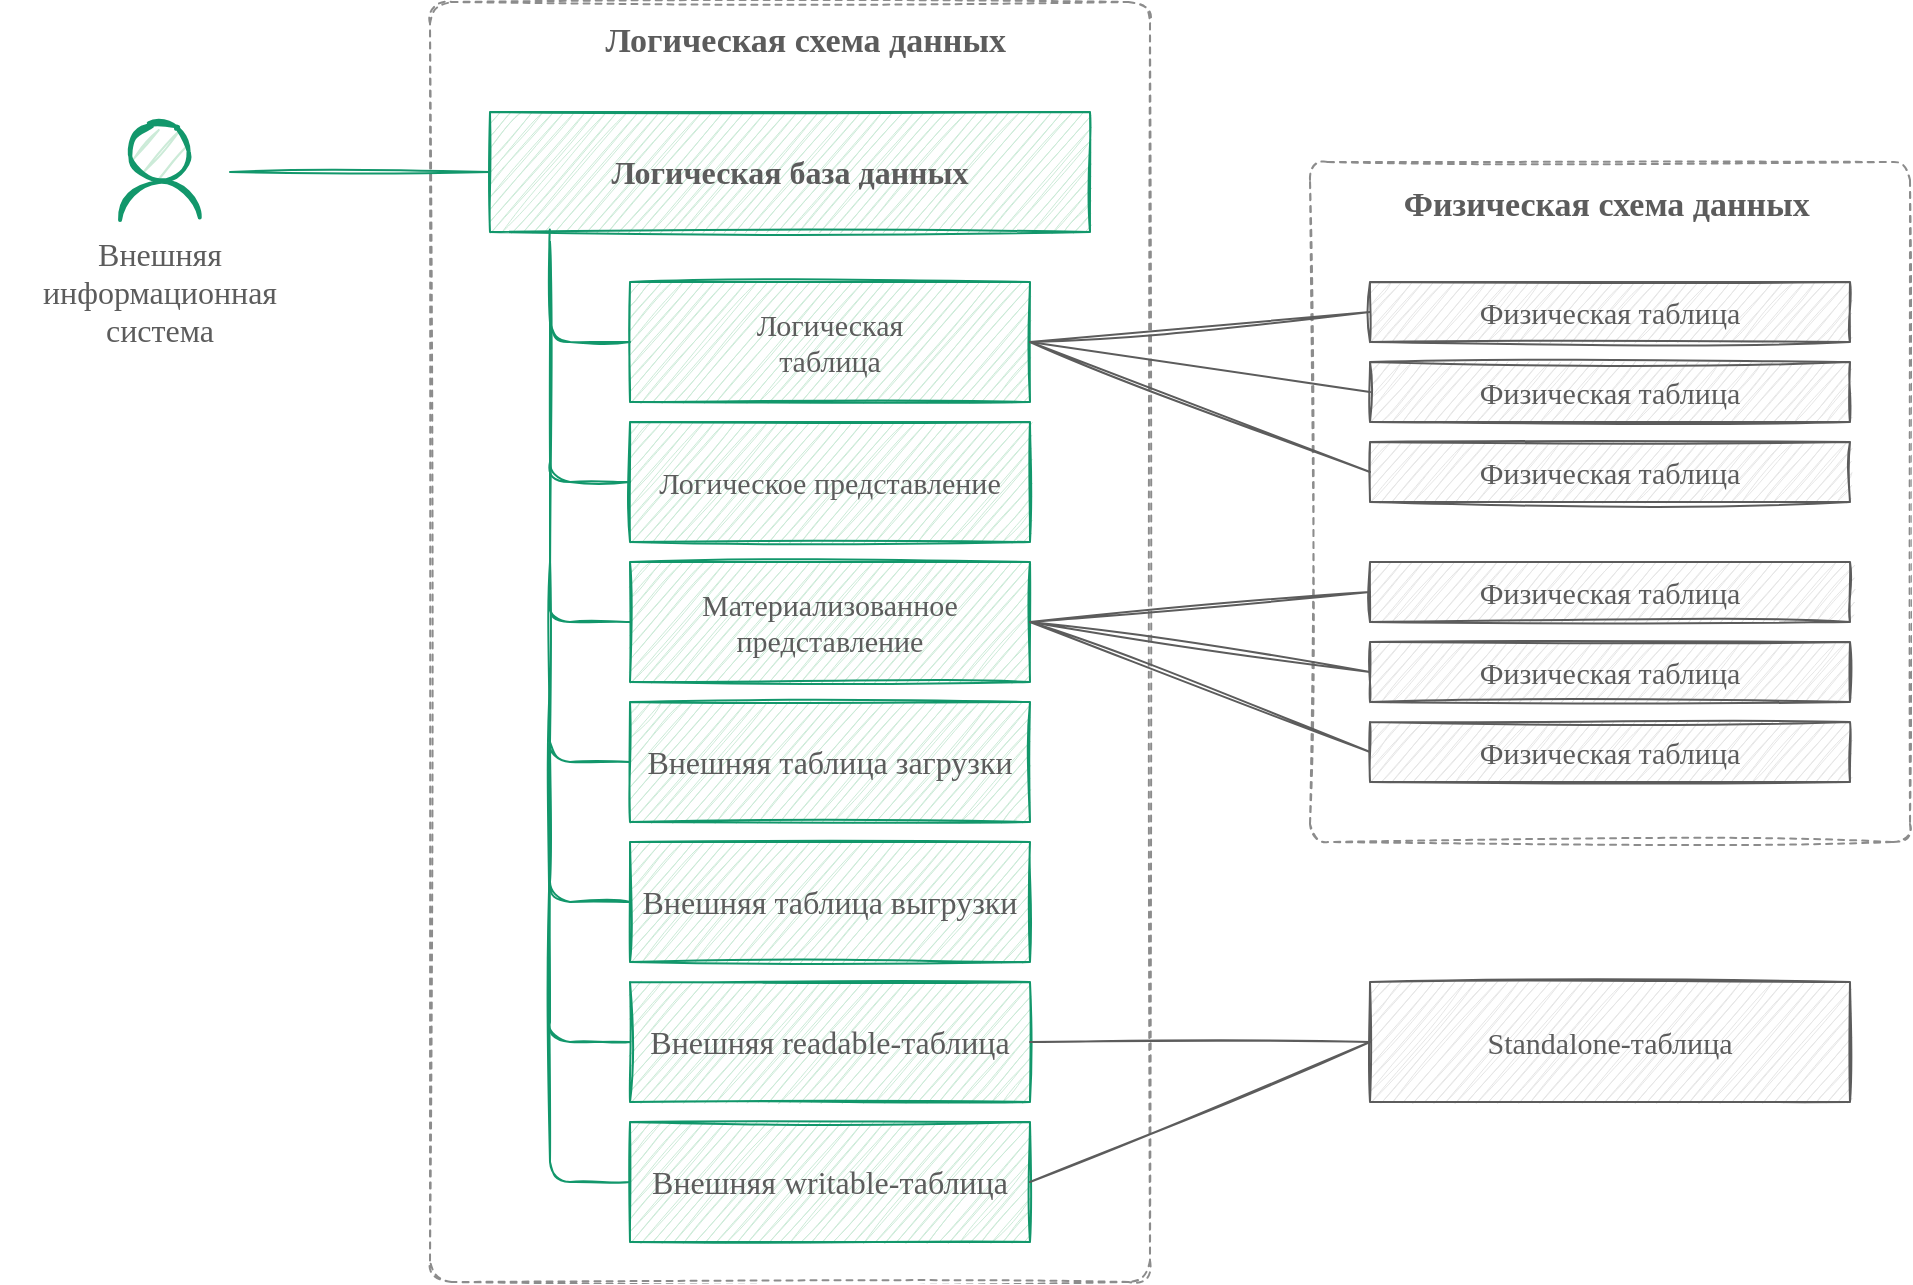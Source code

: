 <mxfile version="17.1.2" type="device"><diagram id="xtoYDrU6jaPSoKlhzPd6" name="Page-1"><mxGraphModel dx="1635" dy="971" grid="1" gridSize="10" guides="1" tooltips="1" connect="1" arrows="1" fold="1" page="1" pageScale="1" pageWidth="969" pageHeight="660" math="0" shadow="0"><root><mxCell id="0"/><mxCell id="1" parent="0"/><mxCell id="xRLI0KIvnwsDMY8a8rxQ-1" value="" style="rounded=1;whiteSpace=wrap;html=1;fillColor=none;arcSize=3;strokeColor=#5C5C5C;dashed=1;shadow=0;sketch=1;opacity=70;" parent="1" vertex="1"><mxGeometry x="220" y="10" width="360" height="640" as="geometry"/></mxCell><mxCell id="xRLI0KIvnwsDMY8a8rxQ-2" value="" style="rounded=1;whiteSpace=wrap;html=1;fillColor=none;arcSize=3;strokeColor=#5C5C5C;dashed=1;sketch=1;opacity=70;" parent="1" vertex="1"><mxGeometry x="660" y="90" width="300" height="340" as="geometry"/></mxCell><mxCell id="xRLI0KIvnwsDMY8a8rxQ-3" value="&lt;font color=&quot;#5c5c5c&quot; size=&quot;1&quot;&gt;&lt;span&gt;&lt;b style=&quot;font-size: 16px&quot;&gt;Логическая база данных&lt;/b&gt;&lt;/span&gt;&lt;/font&gt;" style="rounded=0;whiteSpace=wrap;html=1;fontStyle=0;sketch=1;fontFamily=Comic Sans MS;strokeColor=#12976B;fillColor=#CCEBD8;" parent="1" vertex="1"><mxGeometry x="250" y="65" width="300" height="60" as="geometry"/></mxCell><mxCell id="xRLI0KIvnwsDMY8a8rxQ-4" value="" style="group;fontStyle=1;fontFamily=Comic Sans MS;sketch=1;" parent="1" vertex="1" connectable="0"><mxGeometry x="65" y="70" width="40" height="70" as="geometry"/></mxCell><mxCell id="xRLI0KIvnwsDMY8a8rxQ-5" value="" style="ellipse;whiteSpace=wrap;html=1;rounded=0;strokeWidth=2;sketch=1;fontFamily=Comic Sans MS;strokeColor=#12976B;fillColor=#CCEBD8;" parent="xRLI0KIvnwsDMY8a8rxQ-4" vertex="1"><mxGeometry x="5" width="30" height="30" as="geometry"/></mxCell><mxCell id="xRLI0KIvnwsDMY8a8rxQ-6" value="" style="verticalLabelPosition=bottom;verticalAlign=top;html=1;shape=mxgraph.basic.arc;startAngle=0.758;endAngle=0.232;rounded=0;strokeWidth=2;sketch=1;fontFamily=Comic Sans MS;strokeColor=#12976B;" parent="xRLI0KIvnwsDMY8a8rxQ-4" vertex="1"><mxGeometry y="30" width="40" height="40" as="geometry"/></mxCell><mxCell id="xRLI0KIvnwsDMY8a8rxQ-7" value="&lt;font color=&quot;#5c5c5c&quot; size=&quot;1&quot;&gt;&lt;span style=&quot;font-size: 16px ; font-weight: normal&quot;&gt;Внешняя информационная система&lt;/span&gt;&lt;/font&gt;" style="text;whiteSpace=wrap;html=1;fontStyle=1;align=center;fontFamily=Comic Sans MS;sketch=1;" parent="1" vertex="1"><mxGeometry x="5" y="120" width="160" height="80" as="geometry"/></mxCell><mxCell id="xRLI0KIvnwsDMY8a8rxQ-8" value="&lt;font color=&quot;#5c5c5c&quot; style=&quot;font-size: 15px&quot;&gt;&lt;span style=&quot;font-size: 15px&quot;&gt;&lt;span style=&quot;font-size: 15px&quot;&gt;Логическая &lt;br&gt;таблица&lt;/span&gt;&lt;/span&gt;&lt;/font&gt;" style="rounded=0;whiteSpace=wrap;html=1;fontStyle=0;sketch=1;fontFamily=Comic Sans MS;strokeColor=#12976B;fillColor=#CCEBD8;fontSize=15;" parent="1" vertex="1"><mxGeometry x="320" y="150" width="200" height="60" as="geometry"/></mxCell><mxCell id="xRLI0KIvnwsDMY8a8rxQ-9" value="&lt;font color=&quot;#5c5c5c&quot; style=&quot;font-size: 15px;&quot;&gt;&lt;span style=&quot;font-size: 15px;&quot;&gt;&lt;span style=&quot;font-size: 15px;&quot;&gt;Логическое представление&lt;/span&gt;&lt;/span&gt;&lt;/font&gt;" style="rounded=0;whiteSpace=wrap;html=1;fontStyle=0;sketch=1;fontFamily=Comic Sans MS;strokeColor=#12976B;fillColor=#CCEBD8;fontSize=15;" parent="1" vertex="1"><mxGeometry x="320" y="220" width="200" height="60" as="geometry"/></mxCell><mxCell id="xRLI0KIvnwsDMY8a8rxQ-10" value="&lt;font color=&quot;#5c5c5c&quot; size=&quot;1&quot;&gt;&lt;span&gt;&lt;span style=&quot;font-size: 16px&quot;&gt;Внешняя таблица загрузки&lt;/span&gt;&lt;/span&gt;&lt;/font&gt;" style="rounded=0;whiteSpace=wrap;html=1;fontStyle=0;sketch=1;fontFamily=Comic Sans MS;strokeColor=#12976B;fillColor=#CCEBD8;" parent="1" vertex="1"><mxGeometry x="320" y="360" width="200" height="60" as="geometry"/></mxCell><mxCell id="xRLI0KIvnwsDMY8a8rxQ-11" value="&lt;font color=&quot;#5c5c5c&quot; size=&quot;1&quot;&gt;&lt;span&gt;&lt;span style=&quot;font-size: 16px&quot;&gt;Внешняя таблица выгрузки&lt;/span&gt;&lt;/span&gt;&lt;/font&gt;" style="rounded=0;whiteSpace=wrap;html=1;fontStyle=0;sketch=1;fontFamily=Comic Sans MS;strokeColor=#12976B;fillColor=#CCEBD8;" parent="1" vertex="1"><mxGeometry x="320" y="430" width="200" height="60" as="geometry"/></mxCell><mxCell id="xRLI0KIvnwsDMY8a8rxQ-12" value="&lt;font color=&quot;#5c5c5c&quot; style=&quot;font-size: 15px;&quot;&gt;&lt;span style=&quot;font-size: 15px;&quot;&gt;&lt;span style=&quot;font-size: 15px;&quot;&gt;Материализованное представление&lt;/span&gt;&lt;/span&gt;&lt;/font&gt;" style="rounded=0;whiteSpace=wrap;html=1;fontStyle=0;sketch=1;fontFamily=Comic Sans MS;strokeColor=#12976B;fillColor=#CCEBD8;fontSize=15;" parent="1" vertex="1"><mxGeometry x="320" y="290" width="200" height="60" as="geometry"/></mxCell><mxCell id="xRLI0KIvnwsDMY8a8rxQ-13" value="&lt;font color=&quot;#5c5c5c&quot; style=&quot;font-size: 15px&quot;&gt;&lt;span style=&quot;font-size: 15px&quot;&gt;Физическая таблица &lt;br&gt;&lt;/span&gt;&lt;/font&gt;" style="rounded=0;whiteSpace=wrap;html=1;fontStyle=0;sketch=1;fontFamily=Comic Sans MS;strokeColor=#5C5C5C;fillColor=#E6E6E6;fontSize=15;" parent="1" vertex="1"><mxGeometry x="690" y="150" width="240" height="30" as="geometry"/></mxCell><mxCell id="xRLI0KIvnwsDMY8a8rxQ-16" value="" style="endArrow=none;html=1;shadow=0;fontFamily=Comic Sans MS;fontSize=11;sketch=1;strokeColor=#12976B;endFill=0;" parent="1" edge="1"><mxGeometry width="50" height="50" relative="1" as="geometry"><mxPoint x="120" y="95" as="sourcePoint"/><mxPoint x="250" y="95" as="targetPoint"/></mxGeometry></mxCell><mxCell id="xRLI0KIvnwsDMY8a8rxQ-17" value="" style="endArrow=none;html=1;fontColor=#5C5C5C;sketch=1;strokeColor=#5C5C5C;endFill=0;exitX=1;exitY=0.5;exitDx=0;exitDy=0;entryX=0;entryY=0.5;entryDx=0;entryDy=0;" parent="1" source="xRLI0KIvnwsDMY8a8rxQ-8" target="xRLI0KIvnwsDMY8a8rxQ-13" edge="1"><mxGeometry width="50" height="50" relative="1" as="geometry"><mxPoint x="603" y="230" as="sourcePoint"/><mxPoint x="603" y="358" as="targetPoint"/><Array as="points"/></mxGeometry></mxCell><mxCell id="xRLI0KIvnwsDMY8a8rxQ-18" value="" style="endArrow=none;html=1;fontColor=#5C5C5C;sketch=1;strokeColor=#5C5C5C;endFill=0;entryX=0;entryY=0.5;entryDx=0;entryDy=0;exitX=1;exitY=0.5;exitDx=0;exitDy=0;" parent="1" source="xRLI0KIvnwsDMY8a8rxQ-8" target="jamXHvTzaZC2TgecTbte-1" edge="1"><mxGeometry width="50" height="50" relative="1" as="geometry"><mxPoint x="650" y="189" as="sourcePoint"/><mxPoint x="700" y="168" as="targetPoint"/><Array as="points"/></mxGeometry></mxCell><mxCell id="xRLI0KIvnwsDMY8a8rxQ-19" value="" style="endArrow=none;html=1;fontColor=#5C5C5C;sketch=1;strokeColor=#5C5C5C;endFill=0;entryX=0;entryY=0.5;entryDx=0;entryDy=0;exitX=1;exitY=0.5;exitDx=0;exitDy=0;" parent="1" source="xRLI0KIvnwsDMY8a8rxQ-8" target="jamXHvTzaZC2TgecTbte-2" edge="1"><mxGeometry width="50" height="50" relative="1" as="geometry"><mxPoint x="650" y="190" as="sourcePoint"/><mxPoint x="700" y="240" as="targetPoint"/><Array as="points"/></mxGeometry></mxCell><mxCell id="xRLI0KIvnwsDMY8a8rxQ-20" value="" style="endArrow=none;html=1;fontColor=#5C5C5C;sketch=1;strokeColor=#5C5C5C;endFill=0;exitX=1;exitY=0.5;exitDx=0;exitDy=0;entryX=0;entryY=0.5;entryDx=0;entryDy=0;" parent="1" source="xRLI0KIvnwsDMY8a8rxQ-12" target="jamXHvTzaZC2TgecTbte-3" edge="1"><mxGeometry width="50" height="50" relative="1" as="geometry"><mxPoint x="650" y="199" as="sourcePoint"/><mxPoint x="700" y="320" as="targetPoint"/><Array as="points"/></mxGeometry></mxCell><mxCell id="xRLI0KIvnwsDMY8a8rxQ-21" value="" style="endArrow=none;html=1;fontColor=#5C5C5C;sketch=1;strokeColor=#5C5C5C;endFill=0;entryX=0;entryY=0.5;entryDx=0;entryDy=0;exitX=1;exitY=0.5;exitDx=0;exitDy=0;" parent="1" source="xRLI0KIvnwsDMY8a8rxQ-12" target="jamXHvTzaZC2TgecTbte-4" edge="1"><mxGeometry width="50" height="50" relative="1" as="geometry"><mxPoint x="650" y="380" as="sourcePoint"/><mxPoint x="700" y="390" as="targetPoint"/><Array as="points"/></mxGeometry></mxCell><mxCell id="xRLI0KIvnwsDMY8a8rxQ-22" value="" style="endArrow=none;html=1;fontColor=#5C5C5C;sketch=1;strokeColor=#5C5C5C;endFill=0;entryX=0;entryY=0.5;entryDx=0;entryDy=0;exitX=1;exitY=0.5;exitDx=0;exitDy=0;" parent="1" source="xRLI0KIvnwsDMY8a8rxQ-12" target="jamXHvTzaZC2TgecTbte-5" edge="1"><mxGeometry width="50" height="50" relative="1" as="geometry"><mxPoint x="650" y="380" as="sourcePoint"/><mxPoint x="700" y="460" as="targetPoint"/><Array as="points"/></mxGeometry></mxCell><mxCell id="xRLI0KIvnwsDMY8a8rxQ-23" value="&lt;font color=&quot;#5c5c5c&quot; face=&quot;Comic Sans MS&quot; style=&quot;font-size: 17px;&quot;&gt;&lt;b style=&quot;font-size: 17px;&quot;&gt;Логическая схема данных&amp;nbsp;&lt;/b&gt;&lt;/font&gt;" style="text;html=1;strokeColor=none;fillColor=none;align=center;verticalAlign=middle;whiteSpace=wrap;rounded=0;fontSize=17;" parent="1" vertex="1"><mxGeometry x="255" y="20" width="310" height="20" as="geometry"/></mxCell><mxCell id="xRLI0KIvnwsDMY8a8rxQ-24" value="&lt;font color=&quot;#5c5c5c&quot; face=&quot;Comic Sans MS&quot; style=&quot;font-size: 17px;&quot;&gt;&lt;b style=&quot;font-size: 17px;&quot;&gt;Физическая схема данных&amp;nbsp;&lt;/b&gt;&lt;/font&gt;" style="text;html=1;strokeColor=none;fillColor=none;align=center;verticalAlign=middle;whiteSpace=wrap;rounded=0;fontSize=17;" parent="1" vertex="1"><mxGeometry x="673.75" y="102" width="272.5" height="20" as="geometry"/></mxCell><mxCell id="xRLI0KIvnwsDMY8a8rxQ-28" value="" style="endArrow=none;html=1;entryX=0;entryY=0.5;entryDx=0;entryDy=0;fontColor=#5C5C5C;sketch=1;strokeColor=#12976B;endFill=0;exitX=0.133;exitY=0.98;exitDx=0;exitDy=0;exitPerimeter=0;" parent="1" target="xRLI0KIvnwsDMY8a8rxQ-8" edge="1"><mxGeometry width="50" height="50" relative="1" as="geometry"><mxPoint x="279.9" y="123.8" as="sourcePoint"/><mxPoint x="507.25" y="410" as="targetPoint"/><Array as="points"><mxPoint x="280" y="180"/></Array></mxGeometry></mxCell><mxCell id="xRLI0KIvnwsDMY8a8rxQ-29" value="" style="endArrow=none;html=1;entryX=0;entryY=0.5;entryDx=0;entryDy=0;fontColor=#5C5C5C;sketch=1;strokeColor=#12976B;endFill=0;" parent="1" target="xRLI0KIvnwsDMY8a8rxQ-9" edge="1"><mxGeometry width="50" height="50" relative="1" as="geometry"><mxPoint x="280" y="130" as="sourcePoint"/><mxPoint x="360" y="190" as="targetPoint"/><Array as="points"><mxPoint x="280" y="250"/></Array></mxGeometry></mxCell><mxCell id="xRLI0KIvnwsDMY8a8rxQ-30" value="" style="endArrow=none;html=1;entryX=0;entryY=0.5;entryDx=0;entryDy=0;fontColor=#5C5C5C;sketch=1;strokeColor=#12976B;endFill=0;" parent="1" target="xRLI0KIvnwsDMY8a8rxQ-12" edge="1"><mxGeometry width="50" height="50" relative="1" as="geometry"><mxPoint x="280" y="130" as="sourcePoint"/><mxPoint x="360" y="280" as="targetPoint"/><Array as="points"><mxPoint x="280" y="320"/></Array></mxGeometry></mxCell><mxCell id="xRLI0KIvnwsDMY8a8rxQ-31" value="" style="endArrow=none;html=1;entryX=0;entryY=0.5;entryDx=0;entryDy=0;fontColor=#5C5C5C;sketch=1;strokeColor=#12976B;endFill=0;" parent="1" target="xRLI0KIvnwsDMY8a8rxQ-10" edge="1"><mxGeometry width="50" height="50" relative="1" as="geometry"><mxPoint x="280" y="290" as="sourcePoint"/><mxPoint x="360" y="369.5" as="targetPoint"/><Array as="points"><mxPoint x="280" y="390"/></Array></mxGeometry></mxCell><mxCell id="xRLI0KIvnwsDMY8a8rxQ-32" value="" style="endArrow=none;html=1;entryX=0;entryY=0.5;entryDx=0;entryDy=0;fontColor=#5C5C5C;sketch=1;strokeColor=#12976B;endFill=0;" parent="1" target="xRLI0KIvnwsDMY8a8rxQ-11" edge="1"><mxGeometry width="50" height="50" relative="1" as="geometry"><mxPoint x="280" y="380" as="sourcePoint"/><mxPoint x="360" y="460" as="targetPoint"/><Array as="points"><mxPoint x="280" y="460"/></Array></mxGeometry></mxCell><mxCell id="Af2b30z5IsgA0SRti_dm-1" value="&lt;font color=&quot;#5c5c5c&quot; size=&quot;1&quot;&gt;&lt;span&gt;&lt;span style=&quot;font-size: 16px&quot;&gt;Внешняя readable-таблица&lt;/span&gt;&lt;/span&gt;&lt;/font&gt;" style="rounded=0;whiteSpace=wrap;html=1;fontStyle=0;sketch=1;fontFamily=Comic Sans MS;strokeColor=#12976B;fillColor=#CCEBD8;" parent="1" vertex="1"><mxGeometry x="320" y="500" width="200" height="60" as="geometry"/></mxCell><mxCell id="Af2b30z5IsgA0SRti_dm-2" value="&lt;font color=&quot;#5c5c5c&quot; size=&quot;1&quot;&gt;&lt;span&gt;&lt;span style=&quot;font-size: 16px&quot;&gt;Внешняя writable-таблица&lt;/span&gt;&lt;/span&gt;&lt;/font&gt;" style="rounded=0;whiteSpace=wrap;html=1;fontStyle=0;sketch=1;fontFamily=Comic Sans MS;strokeColor=#12976B;fillColor=#CCEBD8;" parent="1" vertex="1"><mxGeometry x="320" y="570" width="200" height="60" as="geometry"/></mxCell><mxCell id="Af2b30z5IsgA0SRti_dm-3" value="&lt;font color=&quot;#5c5c5c&quot;&gt;&lt;span&gt;Standalone-таблица&lt;/span&gt;&lt;/font&gt;" style="rounded=0;whiteSpace=wrap;html=1;fontStyle=0;sketch=1;fontFamily=Comic Sans MS;strokeColor=#5C5C5C;fillColor=#E6E6E6;fontSize=15;" parent="1" vertex="1"><mxGeometry x="690" y="500" width="240" height="60" as="geometry"/></mxCell><mxCell id="Af2b30z5IsgA0SRti_dm-4" value="" style="endArrow=none;html=1;entryX=0;entryY=0.5;entryDx=0;entryDy=0;fontColor=#5C5C5C;sketch=1;strokeColor=#12976B;endFill=0;" parent="1" edge="1"><mxGeometry width="50" height="50" relative="1" as="geometry"><mxPoint x="280" y="440" as="sourcePoint"/><mxPoint x="320" y="600" as="targetPoint"/><Array as="points"><mxPoint x="280" y="600"/></Array></mxGeometry></mxCell><mxCell id="Af2b30z5IsgA0SRti_dm-5" value="" style="endArrow=none;html=1;entryX=0;entryY=0.5;entryDx=0;entryDy=0;fontColor=#5C5C5C;sketch=1;strokeColor=#12976B;endFill=0;" parent="1" edge="1"><mxGeometry width="50" height="50" relative="1" as="geometry"><mxPoint x="280" y="350" as="sourcePoint"/><mxPoint x="320" y="530" as="targetPoint"/><Array as="points"><mxPoint x="280" y="530"/></Array></mxGeometry></mxCell><mxCell id="Af2b30z5IsgA0SRti_dm-6" value="" style="endArrow=none;html=1;fontColor=#5C5C5C;sketch=1;strokeColor=#5C5C5C;endFill=0;entryX=0;entryY=0.5;entryDx=0;entryDy=0;exitX=1;exitY=0.5;exitDx=0;exitDy=0;" parent="1" source="Af2b30z5IsgA0SRti_dm-1" target="Af2b30z5IsgA0SRti_dm-3" edge="1"><mxGeometry width="50" height="50" relative="1" as="geometry"><mxPoint x="530" y="330" as="sourcePoint"/><mxPoint x="710" y="470" as="targetPoint"/><Array as="points"/></mxGeometry></mxCell><mxCell id="Af2b30z5IsgA0SRti_dm-7" value="" style="endArrow=none;html=1;fontColor=#5C5C5C;sketch=1;strokeColor=#5C5C5C;endFill=0;exitX=1;exitY=0.5;exitDx=0;exitDy=0;entryX=0;entryY=0.5;entryDx=0;entryDy=0;" parent="1" source="Af2b30z5IsgA0SRti_dm-2" target="Af2b30z5IsgA0SRti_dm-3" edge="1"><mxGeometry width="50" height="50" relative="1" as="geometry"><mxPoint x="540" y="340" as="sourcePoint"/><mxPoint x="700" y="590" as="targetPoint"/><Array as="points"/></mxGeometry></mxCell><mxCell id="jamXHvTzaZC2TgecTbte-1" value="&lt;font color=&quot;#5c5c5c&quot; style=&quot;font-size: 15px&quot;&gt;&lt;span style=&quot;font-size: 15px&quot;&gt;Физическая таблица &lt;br&gt;&lt;/span&gt;&lt;/font&gt;" style="rounded=0;whiteSpace=wrap;html=1;fontStyle=0;sketch=1;fontFamily=Comic Sans MS;strokeColor=#5C5C5C;fillColor=#E6E6E6;fontSize=15;" vertex="1" parent="1"><mxGeometry x="690" y="190" width="240" height="30" as="geometry"/></mxCell><mxCell id="jamXHvTzaZC2TgecTbte-2" value="&lt;font color=&quot;#5c5c5c&quot; style=&quot;font-size: 15px&quot;&gt;&lt;span style=&quot;font-size: 15px&quot;&gt;Физическая таблица &lt;br&gt;&lt;/span&gt;&lt;/font&gt;" style="rounded=0;whiteSpace=wrap;html=1;fontStyle=0;sketch=1;fontFamily=Comic Sans MS;strokeColor=#5C5C5C;fillColor=#E6E6E6;fontSize=15;" vertex="1" parent="1"><mxGeometry x="690" y="230" width="240" height="30" as="geometry"/></mxCell><mxCell id="jamXHvTzaZC2TgecTbte-3" value="&lt;font color=&quot;#5c5c5c&quot; style=&quot;font-size: 15px&quot;&gt;&lt;span style=&quot;font-size: 15px&quot;&gt;Физическая таблица &lt;br&gt;&lt;/span&gt;&lt;/font&gt;" style="rounded=0;whiteSpace=wrap;html=1;fontStyle=0;sketch=1;fontFamily=Comic Sans MS;strokeColor=#5C5C5C;fillColor=#E6E6E6;fontSize=15;" vertex="1" parent="1"><mxGeometry x="690" y="290" width="240" height="30" as="geometry"/></mxCell><mxCell id="jamXHvTzaZC2TgecTbte-4" value="&lt;font color=&quot;#5c5c5c&quot; style=&quot;font-size: 15px&quot;&gt;&lt;span style=&quot;font-size: 15px&quot;&gt;Физическая таблица &lt;br&gt;&lt;/span&gt;&lt;/font&gt;" style="rounded=0;whiteSpace=wrap;html=1;fontStyle=0;sketch=1;fontFamily=Comic Sans MS;strokeColor=#5C5C5C;fillColor=#E6E6E6;fontSize=15;" vertex="1" parent="1"><mxGeometry x="690" y="330" width="240" height="30" as="geometry"/></mxCell><mxCell id="jamXHvTzaZC2TgecTbte-5" value="&lt;font color=&quot;#5c5c5c&quot; style=&quot;font-size: 15px&quot;&gt;&lt;span style=&quot;font-size: 15px&quot;&gt;Физическая таблица &lt;br&gt;&lt;/span&gt;&lt;/font&gt;" style="rounded=0;whiteSpace=wrap;html=1;fontStyle=0;sketch=1;fontFamily=Comic Sans MS;strokeColor=#5C5C5C;fillColor=#E6E6E6;fontSize=15;" vertex="1" parent="1"><mxGeometry x="690" y="370" width="240" height="30" as="geometry"/></mxCell></root></mxGraphModel></diagram></mxfile>